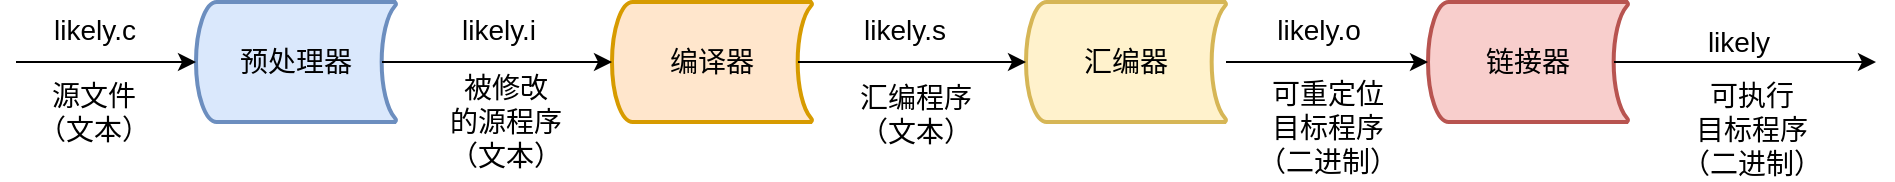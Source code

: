 <mxfile version="21.6.2" type="github">
  <diagram name="第 1 页" id="DXeD21nt4WZS5hSbEaX_">
    <mxGraphModel dx="1877" dy="549" grid="1" gridSize="10" guides="1" tooltips="1" connect="1" arrows="1" fold="1" page="1" pageScale="1" pageWidth="827" pageHeight="1169" math="0" shadow="0">
      <root>
        <mxCell id="0" />
        <mxCell id="1" parent="0" />
        <mxCell id="n5mQFx3i5jvkbVbhPfRm-2" value="预处理器" style="strokeWidth=2;html=1;shape=mxgraph.flowchart.stored_data;whiteSpace=wrap;fillColor=#dae8fc;strokeColor=#6c8ebf;fontSize=14;" vertex="1" parent="1">
          <mxGeometry x="-160" y="170" width="100" height="60" as="geometry" />
        </mxCell>
        <mxCell id="n5mQFx3i5jvkbVbhPfRm-3" value="编译器" style="strokeWidth=2;html=1;shape=mxgraph.flowchart.stored_data;whiteSpace=wrap;fillColor=#ffe6cc;strokeColor=#d79b00;fontSize=14;" vertex="1" parent="1">
          <mxGeometry x="48" y="170" width="100" height="60" as="geometry" />
        </mxCell>
        <mxCell id="n5mQFx3i5jvkbVbhPfRm-4" value="链接器" style="strokeWidth=2;html=1;shape=mxgraph.flowchart.stored_data;whiteSpace=wrap;fillColor=#f8cecc;strokeColor=#b85450;fontSize=14;" vertex="1" parent="1">
          <mxGeometry x="456" y="170" width="100" height="60" as="geometry" />
        </mxCell>
        <mxCell id="n5mQFx3i5jvkbVbhPfRm-5" value="汇编器" style="strokeWidth=2;html=1;shape=mxgraph.flowchart.stored_data;whiteSpace=wrap;fillColor=#fff2cc;strokeColor=#d6b656;fontSize=14;" vertex="1" parent="1">
          <mxGeometry x="255" y="170" width="100" height="60" as="geometry" />
        </mxCell>
        <mxCell id="n5mQFx3i5jvkbVbhPfRm-6" value="" style="endArrow=classic;html=1;rounded=0;exitX=0.93;exitY=0.5;exitDx=0;exitDy=0;exitPerimeter=0;fontSize=14;" edge="1" parent="1" source="n5mQFx3i5jvkbVbhPfRm-2" target="n5mQFx3i5jvkbVbhPfRm-3">
          <mxGeometry width="50" height="50" relative="1" as="geometry">
            <mxPoint x="150" y="310" as="sourcePoint" />
            <mxPoint x="200" y="260" as="targetPoint" />
          </mxGeometry>
        </mxCell>
        <mxCell id="n5mQFx3i5jvkbVbhPfRm-12" value="likely.i" style="edgeLabel;html=1;align=center;verticalAlign=middle;resizable=0;points=[];fontSize=14;" vertex="1" connectable="0" parent="n5mQFx3i5jvkbVbhPfRm-6">
          <mxGeometry x="0.233" y="-1" relative="1" as="geometry">
            <mxPoint x="-13" y="-17" as="offset" />
          </mxGeometry>
        </mxCell>
        <mxCell id="n5mQFx3i5jvkbVbhPfRm-7" value="" style="endArrow=classic;html=1;rounded=0;exitX=0.93;exitY=0.5;exitDx=0;exitDy=0;exitPerimeter=0;entryX=0;entryY=0.5;entryDx=0;entryDy=0;entryPerimeter=0;fontSize=14;" edge="1" parent="1" source="n5mQFx3i5jvkbVbhPfRm-3" target="n5mQFx3i5jvkbVbhPfRm-5">
          <mxGeometry width="50" height="50" relative="1" as="geometry">
            <mxPoint x="168" y="310" as="sourcePoint" />
            <mxPoint x="218" y="260" as="targetPoint" />
          </mxGeometry>
        </mxCell>
        <mxCell id="n5mQFx3i5jvkbVbhPfRm-14" value="likely.s" style="edgeLabel;html=1;align=center;verticalAlign=middle;resizable=0;points=[];fontSize=14;" vertex="1" connectable="0" parent="n5mQFx3i5jvkbVbhPfRm-7">
          <mxGeometry x="-0.324" y="1" relative="1" as="geometry">
            <mxPoint x="14" y="-15" as="offset" />
          </mxGeometry>
        </mxCell>
        <mxCell id="n5mQFx3i5jvkbVbhPfRm-8" value="" style="endArrow=classic;html=1;rounded=0;entryX=0;entryY=0.5;entryDx=0;entryDy=0;entryPerimeter=0;fontSize=14;" edge="1" parent="1" source="n5mQFx3i5jvkbVbhPfRm-5" target="n5mQFx3i5jvkbVbhPfRm-4">
          <mxGeometry width="50" height="50" relative="1" as="geometry">
            <mxPoint x="185" y="310" as="sourcePoint" />
            <mxPoint x="235" y="260" as="targetPoint" />
          </mxGeometry>
        </mxCell>
        <mxCell id="n5mQFx3i5jvkbVbhPfRm-15" value="likely.o" style="edgeLabel;html=1;align=center;verticalAlign=middle;resizable=0;points=[];fontSize=14;" vertex="1" connectable="0" parent="n5mQFx3i5jvkbVbhPfRm-8">
          <mxGeometry x="0.151" y="-1" relative="1" as="geometry">
            <mxPoint x="-12" y="-17" as="offset" />
          </mxGeometry>
        </mxCell>
        <mxCell id="n5mQFx3i5jvkbVbhPfRm-9" value="" style="endArrow=classic;html=1;rounded=0;entryX=0;entryY=0.5;entryDx=0;entryDy=0;entryPerimeter=0;fontSize=14;" edge="1" parent="1" target="n5mQFx3i5jvkbVbhPfRm-2">
          <mxGeometry width="50" height="50" relative="1" as="geometry">
            <mxPoint x="-250" y="200" as="sourcePoint" />
            <mxPoint x="200" y="260" as="targetPoint" />
          </mxGeometry>
        </mxCell>
        <mxCell id="n5mQFx3i5jvkbVbhPfRm-13" value="likely.c" style="edgeLabel;html=1;align=center;verticalAlign=middle;resizable=0;points=[];fontSize=14;" vertex="1" connectable="0" parent="n5mQFx3i5jvkbVbhPfRm-9">
          <mxGeometry x="-0.091" y="1" relative="1" as="geometry">
            <mxPoint x="-2" y="-15" as="offset" />
          </mxGeometry>
        </mxCell>
        <mxCell id="n5mQFx3i5jvkbVbhPfRm-10" value="" style="endArrow=classic;html=1;rounded=0;exitX=0.93;exitY=0.5;exitDx=0;exitDy=0;exitPerimeter=0;fontSize=14;" edge="1" parent="1" source="n5mQFx3i5jvkbVbhPfRm-4">
          <mxGeometry width="50" height="50" relative="1" as="geometry">
            <mxPoint x="302" y="310" as="sourcePoint" />
            <mxPoint x="680" y="200" as="targetPoint" />
          </mxGeometry>
        </mxCell>
        <mxCell id="n5mQFx3i5jvkbVbhPfRm-16" value="likely" style="edgeLabel;html=1;align=center;verticalAlign=middle;resizable=0;points=[];fontSize=14;" vertex="1" connectable="0" parent="n5mQFx3i5jvkbVbhPfRm-10">
          <mxGeometry x="-0.07" y="-4" relative="1" as="geometry">
            <mxPoint x="1" y="-14" as="offset" />
          </mxGeometry>
        </mxCell>
        <mxCell id="n5mQFx3i5jvkbVbhPfRm-17" value="源文件（文本）" style="text;html=1;strokeColor=none;fillColor=none;align=center;verticalAlign=middle;whiteSpace=wrap;rounded=0;fontSize=14;" vertex="1" parent="1">
          <mxGeometry x="-241" y="210" width="60" height="30" as="geometry" />
        </mxCell>
        <mxCell id="n5mQFx3i5jvkbVbhPfRm-18" value="被修改&lt;br style=&quot;font-size: 14px;&quot;&gt;的源程序（文本）" style="text;html=1;strokeColor=none;fillColor=none;align=center;verticalAlign=middle;whiteSpace=wrap;rounded=0;fontSize=14;" vertex="1" parent="1">
          <mxGeometry x="-35" y="215" width="60" height="30" as="geometry" />
        </mxCell>
        <mxCell id="n5mQFx3i5jvkbVbhPfRm-19" value="汇编程序（文本）" style="text;html=1;strokeColor=none;fillColor=none;align=center;verticalAlign=middle;whiteSpace=wrap;rounded=0;fontSize=14;" vertex="1" parent="1">
          <mxGeometry x="170" y="211" width="60" height="30" as="geometry" />
        </mxCell>
        <mxCell id="n5mQFx3i5jvkbVbhPfRm-20" value="可重定位&lt;br style=&quot;font-size: 14px;&quot;&gt;目标程序&lt;br style=&quot;font-size: 14px;&quot;&gt;（二进制）" style="text;html=1;strokeColor=none;fillColor=none;align=center;verticalAlign=middle;whiteSpace=wrap;rounded=0;fontSize=14;" vertex="1" parent="1">
          <mxGeometry x="366" y="218" width="80" height="30" as="geometry" />
        </mxCell>
        <mxCell id="n5mQFx3i5jvkbVbhPfRm-21" value="可执行&lt;br style=&quot;font-size: 14px;&quot;&gt;目标程序&lt;br style=&quot;font-size: 14px;&quot;&gt;（二进制）" style="text;html=1;strokeColor=none;fillColor=none;align=center;verticalAlign=middle;whiteSpace=wrap;rounded=0;fontSize=14;" vertex="1" parent="1">
          <mxGeometry x="578" y="219" width="80" height="30" as="geometry" />
        </mxCell>
        <mxCell id="n5mQFx3i5jvkbVbhPfRm-22" style="edgeStyle=orthogonalEdgeStyle;rounded=0;orthogonalLoop=1;jettySize=auto;html=1;exitX=0.5;exitY=1;exitDx=0;exitDy=0;fontSize=14;" edge="1" parent="1">
          <mxGeometry relative="1" as="geometry">
            <mxPoint x="591" y="240" as="sourcePoint" />
            <mxPoint x="591" y="240" as="targetPoint" />
          </mxGeometry>
        </mxCell>
        <mxCell id="n5mQFx3i5jvkbVbhPfRm-23" style="edgeStyle=orthogonalEdgeStyle;rounded=0;orthogonalLoop=1;jettySize=auto;html=1;exitX=0.5;exitY=1;exitDx=0;exitDy=0;fontSize=14;" edge="1" parent="1" source="n5mQFx3i5jvkbVbhPfRm-20" target="n5mQFx3i5jvkbVbhPfRm-20">
          <mxGeometry relative="1" as="geometry" />
        </mxCell>
      </root>
    </mxGraphModel>
  </diagram>
</mxfile>
